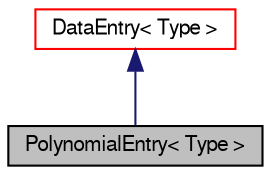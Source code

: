 digraph "PolynomialEntry&lt; Type &gt;"
{
  bgcolor="transparent";
  edge [fontname="FreeSans",fontsize="10",labelfontname="FreeSans",labelfontsize="10"];
  node [fontname="FreeSans",fontsize="10",shape=record];
  Node1 [label="PolynomialEntry\< Type \>",height=0.2,width=0.4,color="black", fillcolor="grey75", style="filled" fontcolor="black"];
  Node2 -> Node1 [dir="back",color="midnightblue",fontsize="10",style="solid",fontname="FreeSans"];
  Node2 [label="DataEntry\< Type \>",height=0.2,width=0.4,color="red",URL="$a00480.html",tooltip="Top level data entry class for use in dictionaries. Provides a mechanism to specify a variable as a c..."];
}
